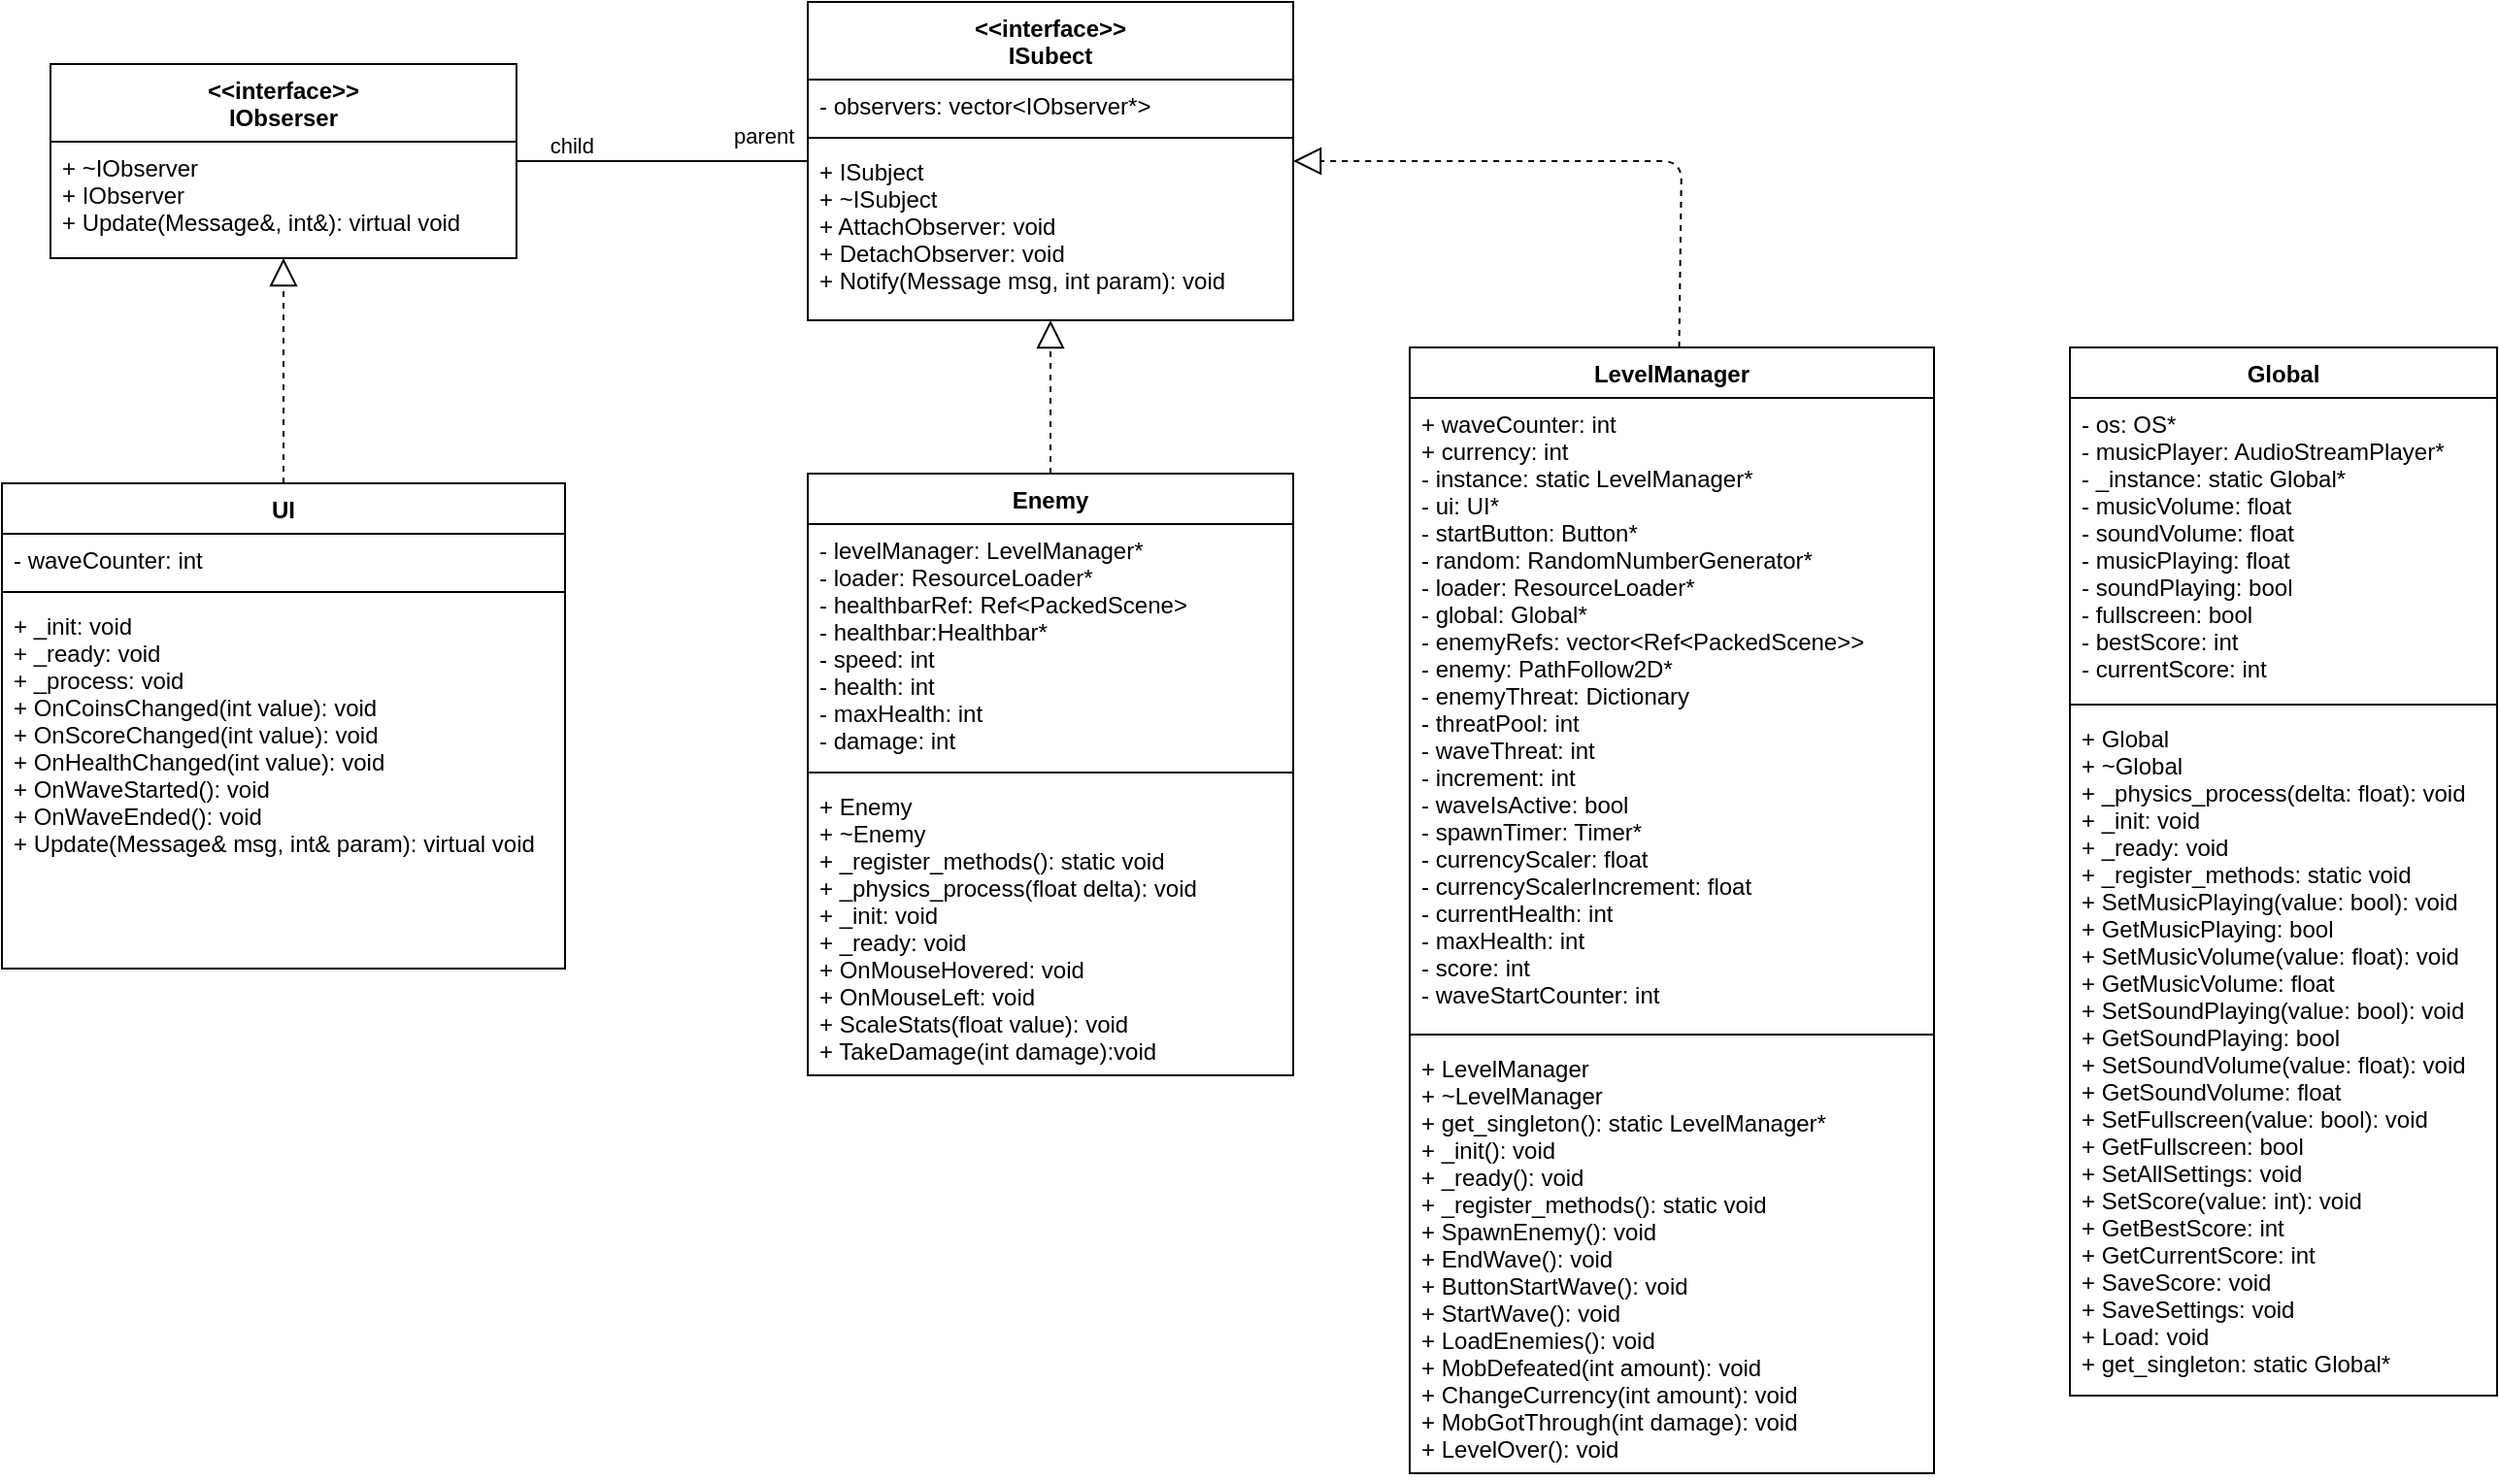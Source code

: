 <mxfile version="14.9.0" type="github">
  <diagram id="F5fDT9RWWXT5eyaNR9aA" name="UI">
    <mxGraphModel dx="1027" dy="635" grid="1" gridSize="10" guides="1" tooltips="1" connect="1" arrows="1" fold="1" page="1" pageScale="1" pageWidth="1654" pageHeight="2336" math="0" shadow="0">
      <root>
        <mxCell id="0" />
        <mxCell id="1" parent="0" />
        <mxCell id="4cQQ3AmGW_2L6S3uU12_-1" value="&lt;&lt;interface&gt;&gt;&#xa;IObserser" style="swimlane;fontStyle=1;align=center;verticalAlign=top;childLayout=stackLayout;horizontal=1;startSize=40;horizontalStack=0;resizeParent=1;resizeParentMax=0;resizeLast=0;collapsible=1;marginBottom=0;" parent="1" vertex="1">
          <mxGeometry x="80" y="64" width="240" height="100" as="geometry" />
        </mxCell>
        <mxCell id="4cQQ3AmGW_2L6S3uU12_-4" value="+ ~IObserver&#xa;+ IObserver&#xa;+ Update(Message&amp;, int&amp;): virtual void" style="text;strokeColor=none;fillColor=none;align=left;verticalAlign=top;spacingLeft=4;spacingRight=4;overflow=hidden;rotatable=0;points=[[0,0.5],[1,0.5]];portConstraint=eastwest;" parent="4cQQ3AmGW_2L6S3uU12_-1" vertex="1">
          <mxGeometry y="40" width="240" height="60" as="geometry" />
        </mxCell>
        <mxCell id="4cQQ3AmGW_2L6S3uU12_-5" value="&lt;&lt;interface&gt;&gt;&#xa;ISubect" style="swimlane;fontStyle=1;align=center;verticalAlign=top;childLayout=stackLayout;horizontal=1;startSize=40;horizontalStack=0;resizeParent=1;resizeParentMax=0;resizeLast=0;collapsible=1;marginBottom=0;" parent="1" vertex="1">
          <mxGeometry x="470" y="32" width="250" height="164" as="geometry" />
        </mxCell>
        <mxCell id="4cQQ3AmGW_2L6S3uU12_-6" value="- observers: vector&lt;IObserver*&gt;" style="text;strokeColor=none;fillColor=none;align=left;verticalAlign=top;spacingLeft=4;spacingRight=4;overflow=hidden;rotatable=0;points=[[0,0.5],[1,0.5]];portConstraint=eastwest;" parent="4cQQ3AmGW_2L6S3uU12_-5" vertex="1">
          <mxGeometry y="40" width="250" height="26" as="geometry" />
        </mxCell>
        <mxCell id="4cQQ3AmGW_2L6S3uU12_-7" value="" style="line;strokeWidth=1;fillColor=none;align=left;verticalAlign=middle;spacingTop=-1;spacingLeft=3;spacingRight=3;rotatable=0;labelPosition=right;points=[];portConstraint=eastwest;" parent="4cQQ3AmGW_2L6S3uU12_-5" vertex="1">
          <mxGeometry y="66" width="250" height="8" as="geometry" />
        </mxCell>
        <mxCell id="4cQQ3AmGW_2L6S3uU12_-8" value="+ ISubject&#xa;+ ~ISubject&#xa;+ AttachObserver: void&#xa;+ DetachObserver: void&#xa;+ Notify(Message msg, int param): void" style="text;strokeColor=none;fillColor=none;align=left;verticalAlign=top;spacingLeft=4;spacingRight=4;overflow=hidden;rotatable=0;points=[[0,0.5],[1,0.5]];portConstraint=eastwest;" parent="4cQQ3AmGW_2L6S3uU12_-5" vertex="1">
          <mxGeometry y="74" width="250" height="90" as="geometry" />
        </mxCell>
        <mxCell id="qCKfydWW07gDqBEyt4T1-1" value="UI" style="swimlane;fontStyle=1;align=center;verticalAlign=top;childLayout=stackLayout;horizontal=1;startSize=26;horizontalStack=0;resizeParent=1;resizeParentMax=0;resizeLast=0;collapsible=1;marginBottom=0;" parent="1" vertex="1">
          <mxGeometry x="55" y="280" width="290" height="250" as="geometry" />
        </mxCell>
        <mxCell id="qCKfydWW07gDqBEyt4T1-2" value="- waveCounter: int" style="text;strokeColor=none;fillColor=none;align=left;verticalAlign=top;spacingLeft=4;spacingRight=4;overflow=hidden;rotatable=0;points=[[0,0.5],[1,0.5]];portConstraint=eastwest;" parent="qCKfydWW07gDqBEyt4T1-1" vertex="1">
          <mxGeometry y="26" width="290" height="26" as="geometry" />
        </mxCell>
        <mxCell id="qCKfydWW07gDqBEyt4T1-3" value="" style="line;strokeWidth=1;fillColor=none;align=left;verticalAlign=middle;spacingTop=-1;spacingLeft=3;spacingRight=3;rotatable=0;labelPosition=right;points=[];portConstraint=eastwest;" parent="qCKfydWW07gDqBEyt4T1-1" vertex="1">
          <mxGeometry y="52" width="290" height="8" as="geometry" />
        </mxCell>
        <mxCell id="qCKfydWW07gDqBEyt4T1-4" value="+ _init: void&#xa;+ _ready: void&#xa;+ _process: void&#xa;+ OnCoinsChanged(int value): void&#xa;+ OnScoreChanged(int value): void&#xa;+ OnHealthChanged(int value): void&#xa;+ OnWaveStarted(): void&#xa;+ OnWaveEnded(): void&#xa;+ Update(Message&amp; msg, int&amp; param): virtual void" style="text;strokeColor=none;fillColor=none;align=left;verticalAlign=top;spacingLeft=4;spacingRight=4;overflow=hidden;rotatable=0;points=[[0,0.5],[1,0.5]];portConstraint=eastwest;" parent="qCKfydWW07gDqBEyt4T1-1" vertex="1">
          <mxGeometry y="60" width="290" height="190" as="geometry" />
        </mxCell>
        <mxCell id="qCKfydWW07gDqBEyt4T1-7" value="" style="endArrow=none;html=1;edgeStyle=orthogonalEdgeStyle;" parent="1" source="4cQQ3AmGW_2L6S3uU12_-5" target="4cQQ3AmGW_2L6S3uU12_-1" edge="1">
          <mxGeometry relative="1" as="geometry">
            <mxPoint x="468" y="51" as="sourcePoint" />
            <mxPoint x="480" y="320" as="targetPoint" />
          </mxGeometry>
        </mxCell>
        <mxCell id="qCKfydWW07gDqBEyt4T1-8" value="parent" style="edgeLabel;resizable=0;html=1;align=left;verticalAlign=bottom;" parent="qCKfydWW07gDqBEyt4T1-7" connectable="0" vertex="1">
          <mxGeometry x="-1" relative="1" as="geometry">
            <mxPoint x="-40" y="-5" as="offset" />
          </mxGeometry>
        </mxCell>
        <mxCell id="qCKfydWW07gDqBEyt4T1-9" value="child" style="edgeLabel;resizable=0;html=1;align=right;verticalAlign=bottom;" parent="qCKfydWW07gDqBEyt4T1-7" connectable="0" vertex="1">
          <mxGeometry x="1" relative="1" as="geometry">
            <mxPoint x="40" as="offset" />
          </mxGeometry>
        </mxCell>
        <mxCell id="oGQv3XwxBZN2V0PkKPTG-1" value="Enemy" style="swimlane;fontStyle=1;align=center;verticalAlign=top;childLayout=stackLayout;horizontal=1;startSize=26;horizontalStack=0;resizeParent=1;resizeParentMax=0;resizeLast=0;collapsible=1;marginBottom=0;" vertex="1" parent="1">
          <mxGeometry x="470" y="275" width="250" height="310" as="geometry" />
        </mxCell>
        <mxCell id="oGQv3XwxBZN2V0PkKPTG-2" value="- levelManager: LevelManager*&#xa;- loader: ResourceLoader*&#xa;- healthbarRef: Ref&lt;PackedScene&gt;&#xa;- healthbar:Healthbar*&#xa;- speed: int &#xa;- health: int &#xa;- maxHealth: int &#xa;- damage: int" style="text;strokeColor=none;fillColor=none;align=left;verticalAlign=top;spacingLeft=4;spacingRight=4;overflow=hidden;rotatable=0;points=[[0,0.5],[1,0.5]];portConstraint=eastwest;" vertex="1" parent="oGQv3XwxBZN2V0PkKPTG-1">
          <mxGeometry y="26" width="250" height="124" as="geometry" />
        </mxCell>
        <mxCell id="oGQv3XwxBZN2V0PkKPTG-3" value="" style="line;strokeWidth=1;fillColor=none;align=left;verticalAlign=middle;spacingTop=-1;spacingLeft=3;spacingRight=3;rotatable=0;labelPosition=right;points=[];portConstraint=eastwest;" vertex="1" parent="oGQv3XwxBZN2V0PkKPTG-1">
          <mxGeometry y="150" width="250" height="8" as="geometry" />
        </mxCell>
        <mxCell id="oGQv3XwxBZN2V0PkKPTG-4" value="+ Enemy&#xa;+ ~Enemy&#xa;+ _register_methods(): static void &#xa;+ _physics_process(float delta): void &#xa;+ _init: void &#xa;+ _ready: void &#xa;+ OnMouseHovered: void &#xa;+ OnMouseLeft: void &#xa;+ ScaleStats(float value): void &#xa;+ TakeDamage(int damage):void " style="text;strokeColor=none;fillColor=none;align=left;verticalAlign=top;spacingLeft=4;spacingRight=4;overflow=hidden;rotatable=0;points=[[0,0.5],[1,0.5]];portConstraint=eastwest;" vertex="1" parent="oGQv3XwxBZN2V0PkKPTG-1">
          <mxGeometry y="158" width="250" height="152" as="geometry" />
        </mxCell>
        <mxCell id="oGQv3XwxBZN2V0PkKPTG-6" value="LevelManager" style="swimlane;fontStyle=1;align=center;verticalAlign=top;childLayout=stackLayout;horizontal=1;startSize=26;horizontalStack=0;resizeParent=1;resizeParentMax=0;resizeLast=0;collapsible=1;marginBottom=0;" vertex="1" parent="1">
          <mxGeometry x="780" y="210" width="270" height="580" as="geometry" />
        </mxCell>
        <mxCell id="oGQv3XwxBZN2V0PkKPTG-7" value="+ waveCounter: int &#xa;+ currency: int&#xa;- instance: static LevelManager*&#xa;- ui: UI*&#xa;- startButton: Button*&#xa;- random: RandomNumberGenerator*&#xa;- loader: ResourceLoader*&#xa;- global: Global*&#xa;- enemyRefs: vector&lt;Ref&lt;PackedScene&gt;&gt;&#xa;- enemy: PathFollow2D*&#xa;- enemyThreat: Dictionary&#xa;- threatPool: int&#xa;		- waveThreat: int&#xa;		- increment: int&#xa;- waveIsActive: bool&#xa;- spawnTimer: Timer*&#xa;- currencyScaler: float&#xa;- currencyScalerIncrement: float &#xa;- currentHealth: int &#xa;- maxHealth: int &#xa;- score: int &#xa;- waveStartCounter: int " style="text;strokeColor=none;fillColor=none;align=left;verticalAlign=top;spacingLeft=4;spacingRight=4;overflow=hidden;rotatable=0;points=[[0,0.5],[1,0.5]];portConstraint=eastwest;" vertex="1" parent="oGQv3XwxBZN2V0PkKPTG-6">
          <mxGeometry y="26" width="270" height="324" as="geometry" />
        </mxCell>
        <mxCell id="oGQv3XwxBZN2V0PkKPTG-8" value="" style="line;strokeWidth=1;fillColor=none;align=left;verticalAlign=middle;spacingTop=-1;spacingLeft=3;spacingRight=3;rotatable=0;labelPosition=right;points=[];portConstraint=eastwest;" vertex="1" parent="oGQv3XwxBZN2V0PkKPTG-6">
          <mxGeometry y="350" width="270" height="8" as="geometry" />
        </mxCell>
        <mxCell id="oGQv3XwxBZN2V0PkKPTG-9" value="+ LevelManager&#xa;+ ~LevelManager&#xa;+ get_singleton(): static LevelManager*&#xa;+ _init(): void &#xa;+ _ready(): void &#xa;+ _register_methods(): static void&#xa;+ SpawnEnemy(): void &#xa;+ EndWave(): void &#xa;+ ButtonStartWave(): void &#xa;+ StartWave(): void &#xa;+ LoadEnemies(): void &#xa;+ MobDefeated(int amount): void &#xa;+ ChangeCurrency(int amount): void &#xa;+ MobGotThrough(int damage): void &#xa;+ LevelOver(): void " style="text;strokeColor=none;fillColor=none;align=left;verticalAlign=top;spacingLeft=4;spacingRight=4;overflow=hidden;rotatable=0;points=[[0,0.5],[1,0.5]];portConstraint=eastwest;" vertex="1" parent="oGQv3XwxBZN2V0PkKPTG-6">
          <mxGeometry y="358" width="270" height="222" as="geometry" />
        </mxCell>
        <mxCell id="oGQv3XwxBZN2V0PkKPTG-11" value="" style="endArrow=block;dashed=1;endFill=0;endSize=12;html=1;" edge="1" parent="1" source="qCKfydWW07gDqBEyt4T1-1" target="4cQQ3AmGW_2L6S3uU12_-1">
          <mxGeometry width="160" relative="1" as="geometry">
            <mxPoint x="-70" y="210" as="sourcePoint" />
            <mxPoint x="90" y="210" as="targetPoint" />
          </mxGeometry>
        </mxCell>
        <mxCell id="oGQv3XwxBZN2V0PkKPTG-12" value="" style="endArrow=block;dashed=1;endFill=0;endSize=12;html=1;" edge="1" parent="1" source="oGQv3XwxBZN2V0PkKPTG-1" target="4cQQ3AmGW_2L6S3uU12_-5">
          <mxGeometry width="160" relative="1" as="geometry">
            <mxPoint x="470" y="350" as="sourcePoint" />
            <mxPoint x="630" y="350" as="targetPoint" />
          </mxGeometry>
        </mxCell>
        <mxCell id="oGQv3XwxBZN2V0PkKPTG-13" value="" style="endArrow=block;dashed=1;endFill=0;endSize=12;html=1;" edge="1" parent="1" source="oGQv3XwxBZN2V0PkKPTG-6" target="4cQQ3AmGW_2L6S3uU12_-5">
          <mxGeometry width="160" relative="1" as="geometry">
            <mxPoint x="470" y="350" as="sourcePoint" />
            <mxPoint x="630" y="350" as="targetPoint" />
            <Array as="points">
              <mxPoint x="920" y="114" />
            </Array>
          </mxGeometry>
        </mxCell>
        <mxCell id="oGQv3XwxBZN2V0PkKPTG-14" value="Global" style="swimlane;fontStyle=1;align=center;verticalAlign=top;childLayout=stackLayout;horizontal=1;startSize=26;horizontalStack=0;resizeParent=1;resizeParentMax=0;resizeLast=0;collapsible=1;marginBottom=0;" vertex="1" parent="1">
          <mxGeometry x="1120" y="210" width="220" height="540" as="geometry" />
        </mxCell>
        <mxCell id="oGQv3XwxBZN2V0PkKPTG-15" value="- os: OS*&#xa;- musicPlayer: AudioStreamPlayer*&#xa;- _instance: static Global*&#xa;- musicVolume: float&#xa;- soundVolume: float&#xa;- musicPlaying: float&#xa;- soundPlaying: bool&#xa;- fullscreen: bool&#xa;- bestScore: int&#xa;- currentScore: int" style="text;strokeColor=none;fillColor=none;align=left;verticalAlign=top;spacingLeft=4;spacingRight=4;overflow=hidden;rotatable=0;points=[[0,0.5],[1,0.5]];portConstraint=eastwest;" vertex="1" parent="oGQv3XwxBZN2V0PkKPTG-14">
          <mxGeometry y="26" width="220" height="154" as="geometry" />
        </mxCell>
        <mxCell id="oGQv3XwxBZN2V0PkKPTG-16" value="" style="line;strokeWidth=1;fillColor=none;align=left;verticalAlign=middle;spacingTop=-1;spacingLeft=3;spacingRight=3;rotatable=0;labelPosition=right;points=[];portConstraint=eastwest;" vertex="1" parent="oGQv3XwxBZN2V0PkKPTG-14">
          <mxGeometry y="180" width="220" height="8" as="geometry" />
        </mxCell>
        <mxCell id="oGQv3XwxBZN2V0PkKPTG-17" value="+ Global&#xa;+ ~Global&#xa;+ _physics_process(delta: float): void &#xa;+ _init: void &#xa;+ _ready: void&#xa;+ _register_methods: static void&#xa;+ SetMusicPlaying(value: bool): void &#xa;+ GetMusicPlaying: bool &#xa;+ SetMusicVolume(value: float): void &#xa;+ GetMusicVolume: float&#xa;+ SetSoundPlaying(value: bool): void&#xa;+ GetSoundPlaying: bool&#xa;+ SetSoundVolume(value: float): void&#xa;+ GetSoundVolume: float &#xa;+ SetFullscreen(value: bool): void &#xa;+ GetFullscreen: bool &#xa;+ SetAllSettings: void &#xa;+ SetScore(value: int): void &#xa;+ GetBestScore: int &#xa;+ GetCurrentScore: int &#xa;+ SaveScore: void &#xa;+ SaveSettings: void &#xa;+ Load: void &#xa;+ get_singleton: static Global* &#xa;" style="text;strokeColor=none;fillColor=none;align=left;verticalAlign=top;spacingLeft=4;spacingRight=4;overflow=hidden;rotatable=0;points=[[0,0.5],[1,0.5]];portConstraint=eastwest;" vertex="1" parent="oGQv3XwxBZN2V0PkKPTG-14">
          <mxGeometry y="188" width="220" height="352" as="geometry" />
        </mxCell>
      </root>
    </mxGraphModel>
  </diagram>
</mxfile>
